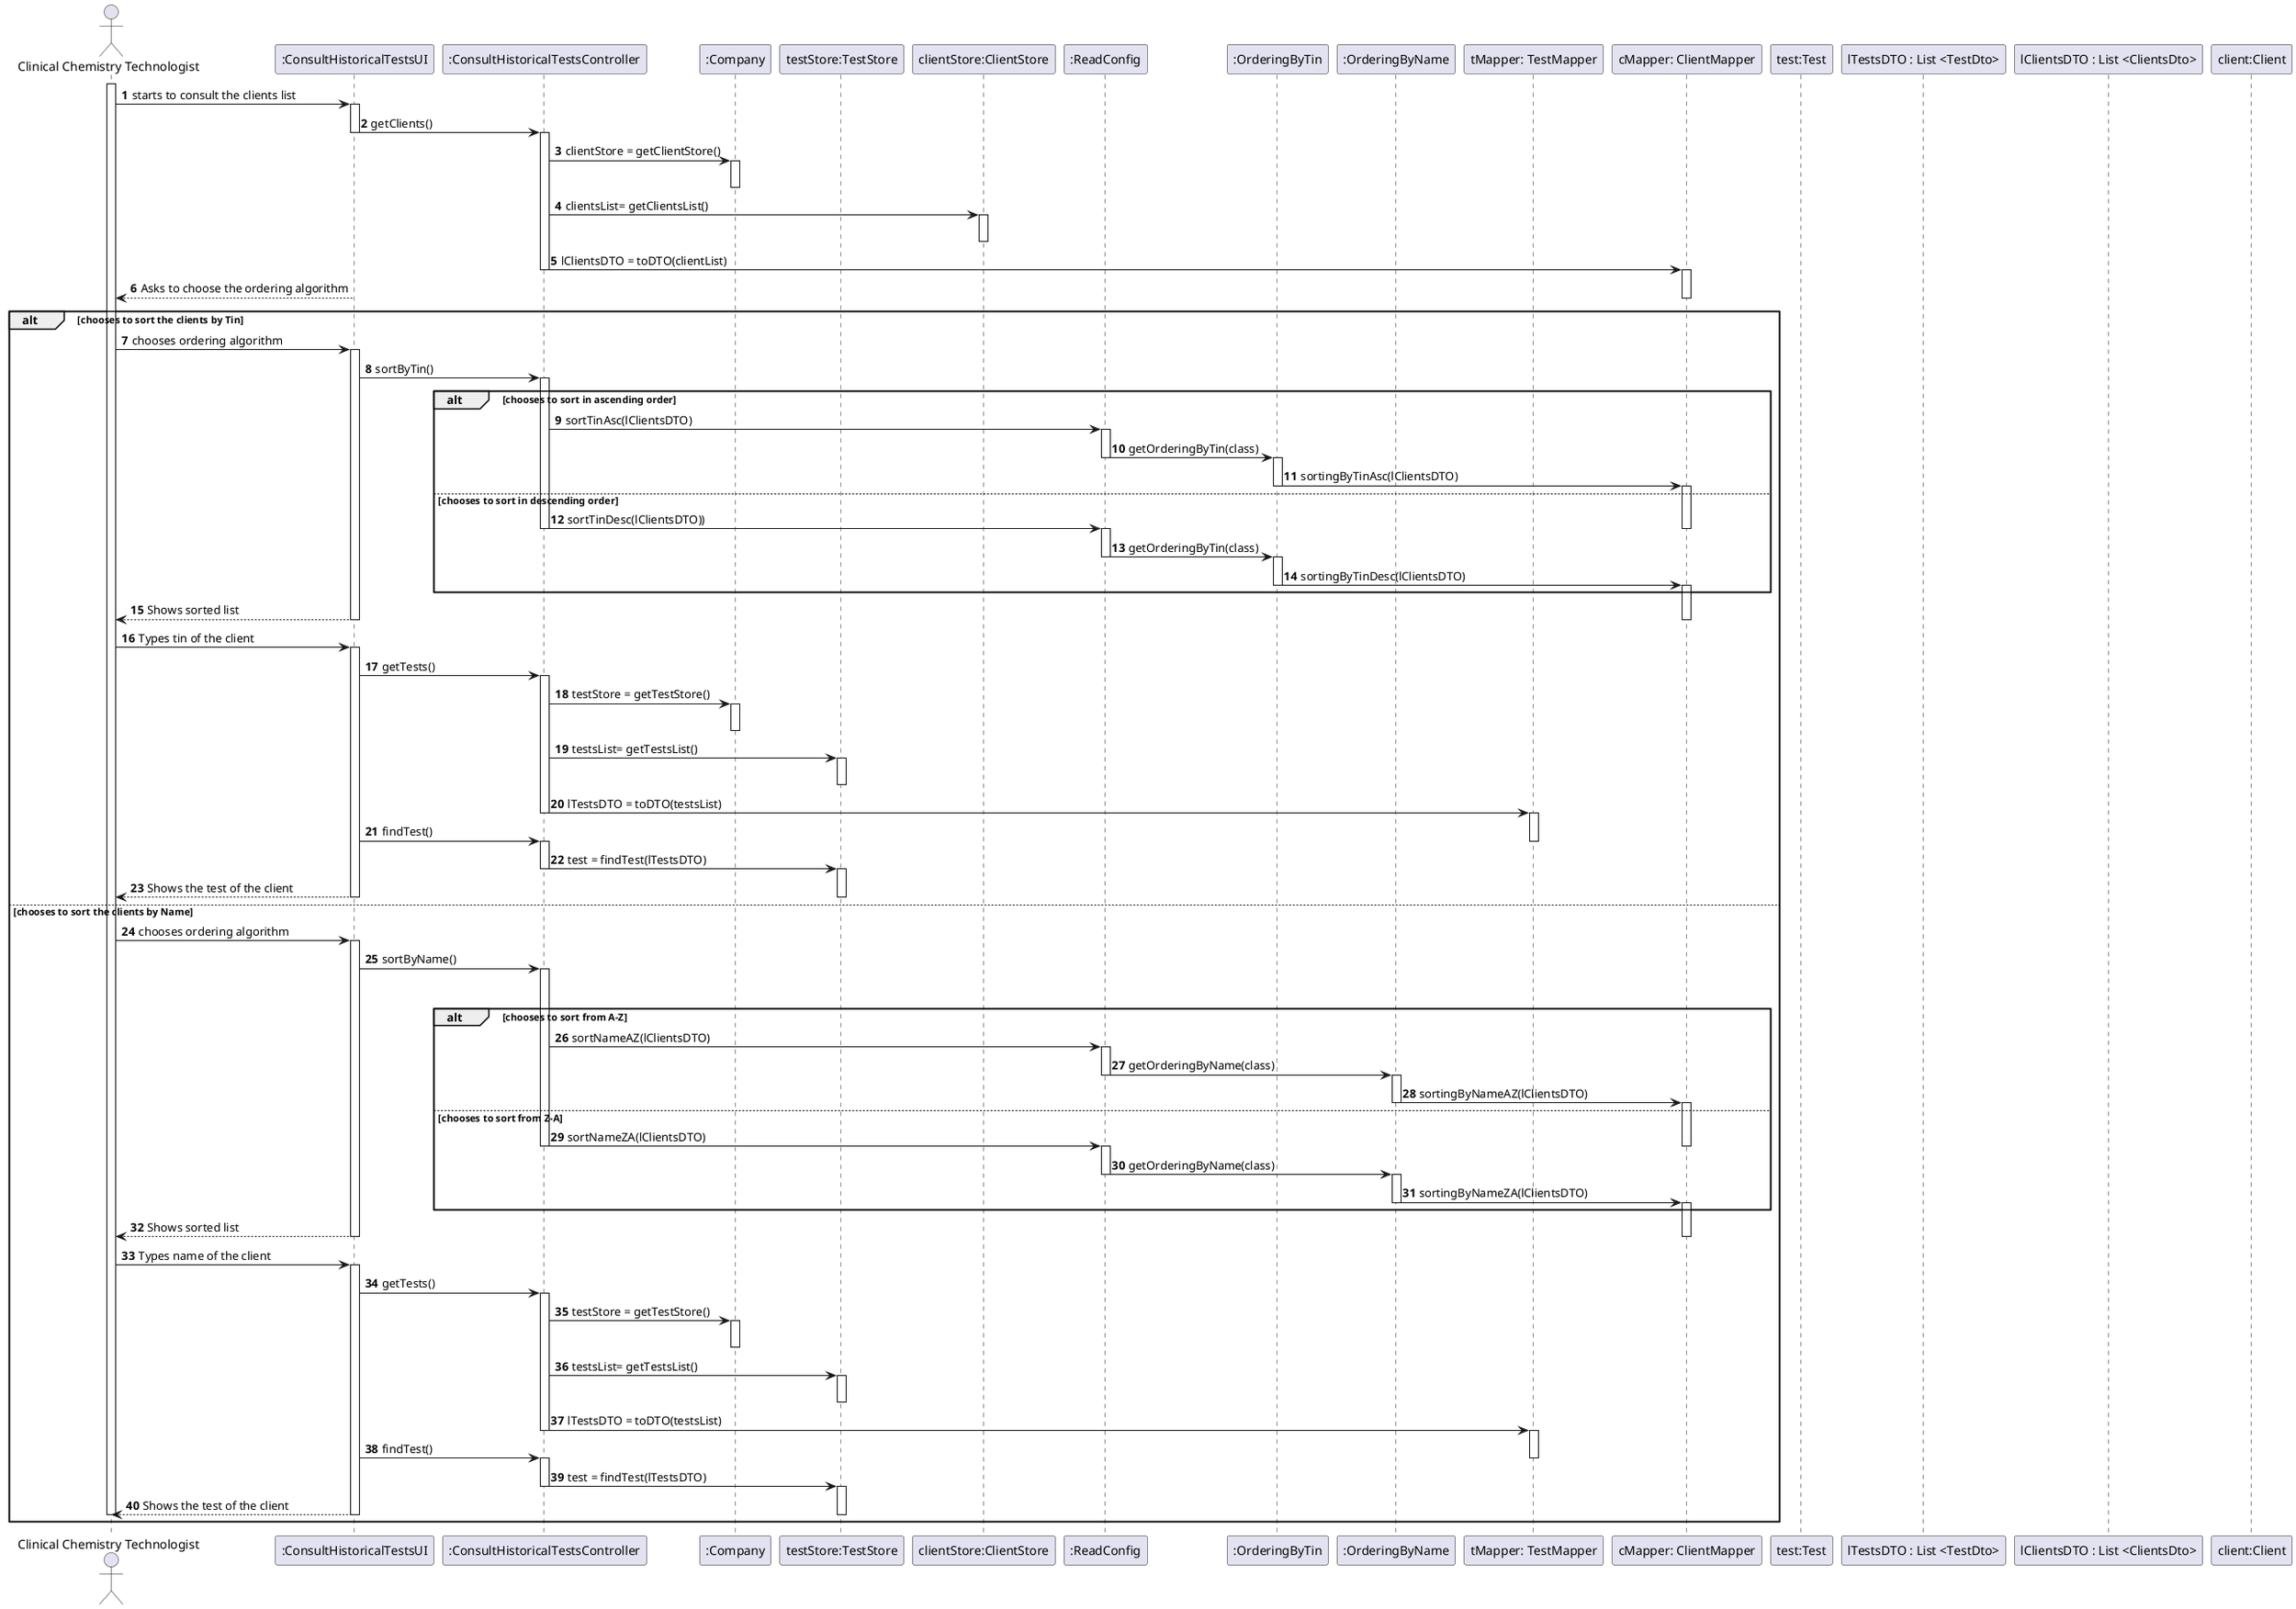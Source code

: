 @startuml
autonumber
'hide footbox
actor "Clinical Chemistry Technologist" as CCT
participant ":ConsultHistoricalTestsUI" as UI
participant ":ConsultHistoricalTestsController" as CTRL
participant ":Company" as Company
participant "testStore:TestStore" as Store
participant "clientStore:ClientStore" as cStore
participant ":ReadConfig" as Read
participant ":OrderingByTin" as OBT
participant ":OrderingByName" as OBN
participant "tMapper: TestMapper" as tMapper
participant "cMapper: ClientMapper" as cMapper
participant "test:Test" as Test
participant "lTestsDTO : List <TestDto>" as testDTO
participant "lClientsDTO : List <ClientsDto>" as clientDTO
participant "client:Client" as Client


activate CCT
CCT -> UI :  starts to consult the clients list
activate UI



UI -> CTRL :  getClients()
deactivate UI
activate CTRL

CTRL -> Company : clientStore = getClientStore()
activate Company
deactivate Company

CTRL -> cStore : clientsList= getClientsList()
activate cStore
deactivate cStore

CTRL -> cMapper : lClientsDTO = toDTO(clientList)
deactivate CTRL
activate cMapper


UI --> CCT : Asks to choose the ordering algorithm
deactivate UI
deactivate Company
deactivate cStore
alt chooses to sort the clients by Tin
deactivate cMapper
CCT -> UI : chooses ordering algorithm
activate UI



UI -> CTRL : sortByTin()

activate CTRL
alt chooses to sort in ascending order
CTRL -> Read : sortTinAsc(lClientsDTO)
activate Read


Read -> OBT : getOrderingByTin(class)
deactivate Read
activate OBT


OBT -> cMapper : sortingByTinAsc(lClientsDTO)
deactivate OBT
activate cMapper


else chooses to sort in descending order

CTRL -> Read : sortTinDesc(lClientsDTO))
deactivate cMapper
activate Read
deactivate CTRL

Read -> OBT : getOrderingByTin(class)
deactivate Read
activate OBT


OBT -> cMapper : sortingByTinDesc(lClientsDTO)
deactivate OBT
activate cMapper

end


UI --> CCT : Shows sorted list
deactivate UI

deactivate cMapper
CCT -> UI : Types tin of the client
activate UI

UI -> CTRL :  getTests()
activate CTRL
CTRL -> Company : testStore = getTestStore()

activate Company
deactivate Company

CTRL -> Store : testsList= getTestsList()
activate Store
deactivate Store

CTRL -> tMapper : lTestsDTO = toDTO(testsList)
deactivate CTRL
activate tMapper


UI -> CTRL : findTest()
deactivate tMapper
activate CTRL

CTRL -> Store : test = findTest(lTestsDTO)
deactivate CTRL
activate Store



UI --> CCT : Shows the test of the client
deactivate UI


deactivate Store
else chooses to sort the clients by Name


CCT -> UI :  chooses ordering algorithm
activate UI

UI -> CTRL : sortByName()

activate CTRL



alt chooses to sort from A-Z

deactivate cStore

CTRL -> Read : sortNameAZ(lClientsDTO)
deactivate cMapper
activate Read


Read -> OBN : getOrderingByName(class)
deactivate Read
activate OBN


OBN -> cMapper : sortingByNameAZ(lClientsDTO)
deactivate OBN
activate cMapper



else chooses to sort from Z-A

CTRL -> Read : sortNameZA(lClientsDTO)
deactivate cMapper
activate Read
deactivate CTRL

Read -> OBN : getOrderingByName(class)
deactivate Read
activate OBN


OBN -> cMapper : sortingByNameZA(lClientsDTO)
deactivate OBN
activate cMapper





end

UI --> CCT : Shows sorted list
deactivate cMapper
deactivate UI

CCT -> UI : Types name of the client

activate UI
UI -> CTRL :  getTests()
activate CTRL
CTRL -> Company : testStore = getTestStore()

activate Company
deactivate Company

CTRL -> Store : testsList= getTestsList()
activate Store
deactivate Store

CTRL -> tMapper : lTestsDTO = toDTO(testsList)
deactivate CTRL
activate tMapper


deactivate cStore
UI -> CTRL : findTest()
deactivate tMapper
activate CTRL
CTRL -> Store : test = findTest(lTestsDTO)
deactivate CTRL
activate Store

UI --> CCT : Shows the test of the client

deactivate UI
deactivate Store
deactivate UI


deactivate CCT


end




@enduml
